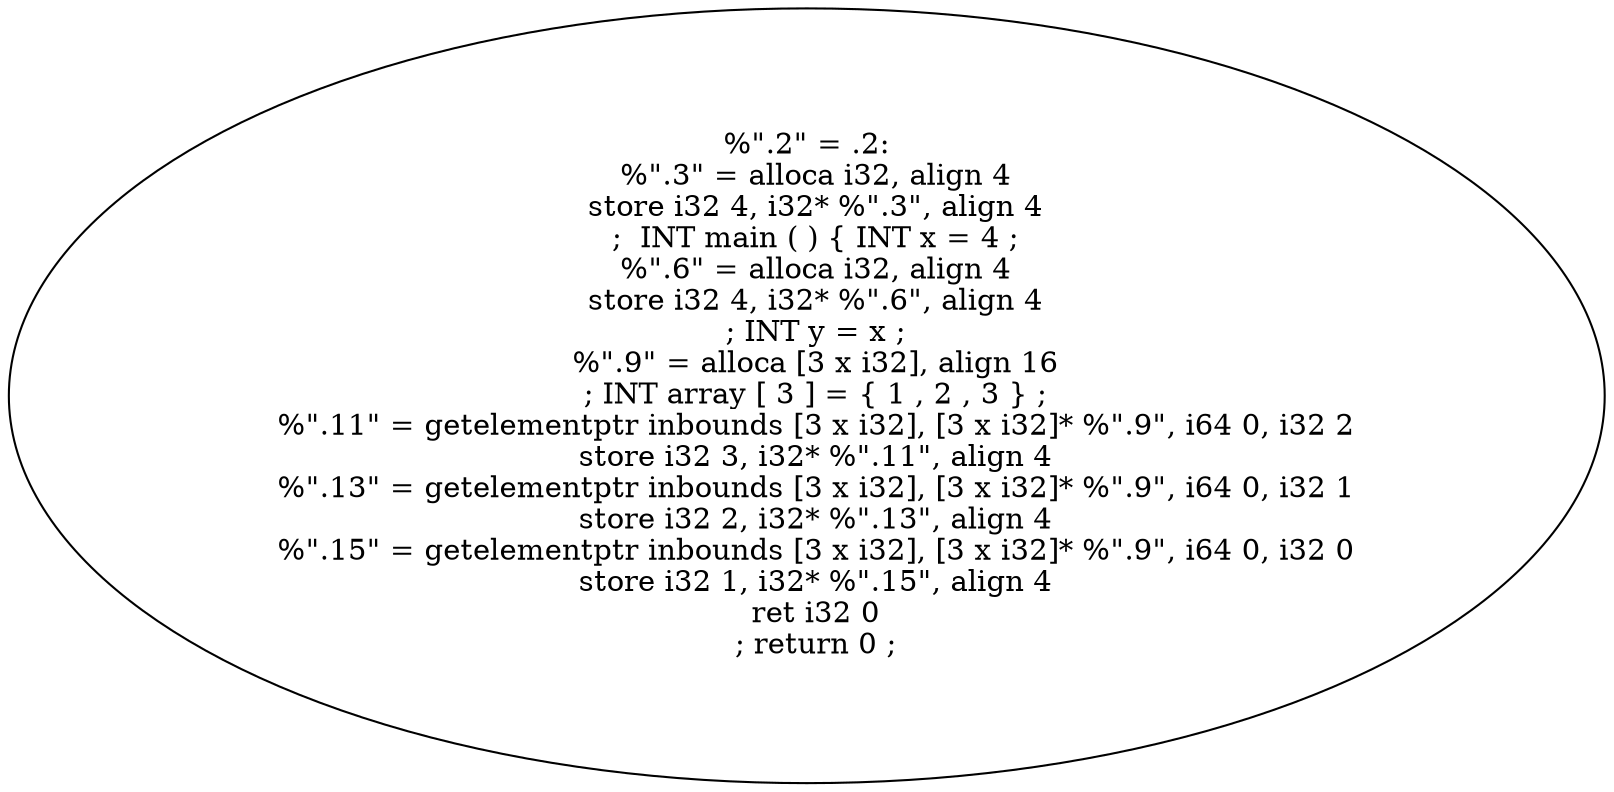 digraph AST {
  "135951640471024" [label="%\".2\" = .2:
  %\".3\" = alloca i32, align 4
  store i32 4, i32* %\".3\", align 4
  ;  INT main ( ) { INT x = 4 ;
  %\".6\" = alloca i32, align 4
  store i32 4, i32* %\".6\", align 4
  ; INT y = x ;
  %\".9\" = alloca [3 x i32], align 16
  ; INT array [ 3 ] = { 1 , 2 , 3 } ;
  %\".11\" = getelementptr inbounds [3 x i32], [3 x i32]* %\".9\", i64 0, i32 2
  store i32 3, i32* %\".11\", align 4
  %\".13\" = getelementptr inbounds [3 x i32], [3 x i32]* %\".9\", i64 0, i32 1
  store i32 2, i32* %\".13\", align 4
  %\".15\" = getelementptr inbounds [3 x i32], [3 x i32]* %\".9\", i64 0, i32 0
  store i32 1, i32* %\".15\", align 4
  ret i32 0
  ; return 0 ;"];
}
